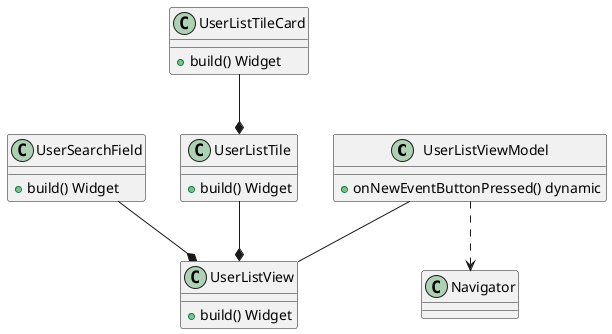 @startuml
class UserListViewModel
UserListViewModel : +onNewEventButtonPressed() dynamic
UserListViewModel -- UserListView
UserListViewModel ..> Navigator

class UserListView
UserListView : +build() Widget

class UserSearchField
UserSearchField : +build() Widget
UserSearchField --* UserListView

class UserListTileCard
UserListTileCard : +build() Widget
UserListTileCard --* UserListTile

class UserListTile
UserListTile : +build() Widget
UserListTile --* UserListView

class Navigator

@enduml
